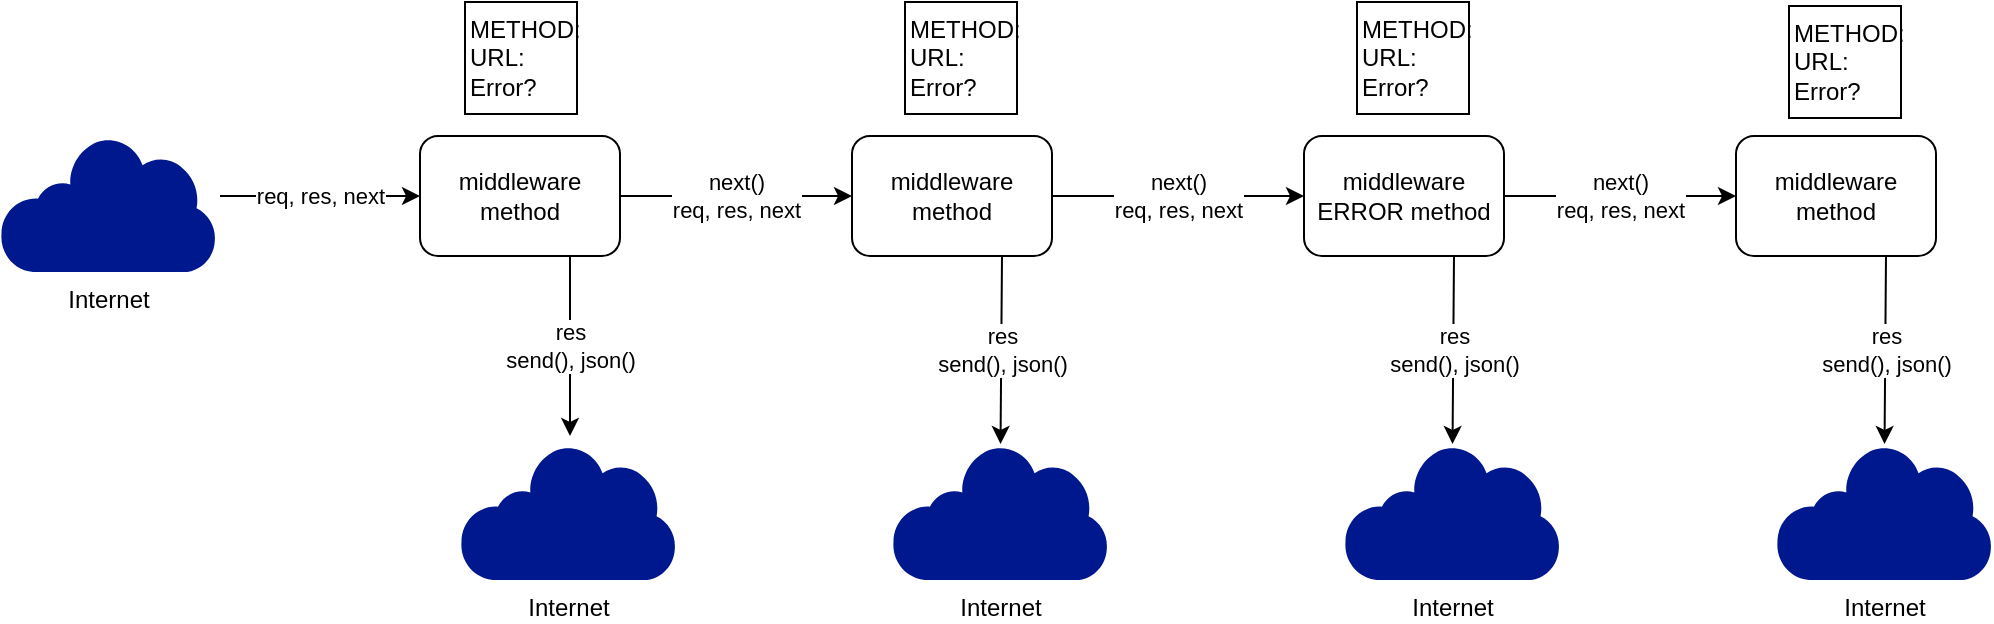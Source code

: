 <mxfile version="13.1.3" pages="2">
    <diagram id="xGGUFbsOLoyS068tVTB8" name="Page-2">
        <mxGraphModel dx="1055" dy="877" grid="1" gridSize="10" guides="1" tooltips="1" connect="1" arrows="1" fold="1" page="1" pageScale="1" pageWidth="1100" pageHeight="850" math="0" shadow="0">
            <root>
                <mxCell id="WpvXGuL6eG4n0Ecaszn3-0"/>
                <mxCell id="WpvXGuL6eG4n0Ecaszn3-1" parent="WpvXGuL6eG4n0Ecaszn3-0"/>
                <mxCell id="KsUBee0An4PpvsD4i31I-0" value="req, res, next" style="endArrow=classic;html=1;" parent="WpvXGuL6eG4n0Ecaszn3-1" target="KsUBee0An4PpvsD4i31I-2" edge="1">
                    <mxGeometry width="50" height="50" relative="1" as="geometry">
                        <mxPoint x="170" y="320" as="sourcePoint"/>
                        <mxPoint x="250" y="320" as="targetPoint"/>
                    </mxGeometry>
                </mxCell>
                <mxCell id="KsUBee0An4PpvsD4i31I-1" value="next()&lt;br&gt;req, res, next" style="edgeStyle=orthogonalEdgeStyle;rounded=0;orthogonalLoop=1;jettySize=auto;html=1;" parent="WpvXGuL6eG4n0Ecaszn3-1" source="KsUBee0An4PpvsD4i31I-2" target="KsUBee0An4PpvsD4i31I-4" edge="1">
                    <mxGeometry relative="1" as="geometry"/>
                </mxCell>
                <mxCell id="KsUBee0An4PpvsD4i31I-2" value="middleware&lt;br&gt;method" style="rounded=1;whiteSpace=wrap;html=1;" parent="WpvXGuL6eG4n0Ecaszn3-1" vertex="1">
                    <mxGeometry x="270" y="290" width="100" height="60" as="geometry"/>
                </mxCell>
                <mxCell id="KsUBee0An4PpvsD4i31I-3" value="next()&lt;br&gt;req, res, next" style="edgeStyle=orthogonalEdgeStyle;rounded=0;orthogonalLoop=1;jettySize=auto;html=1;" parent="WpvXGuL6eG4n0Ecaszn3-1" source="KsUBee0An4PpvsD4i31I-4" target="KsUBee0An4PpvsD4i31I-6" edge="1">
                    <mxGeometry relative="1" as="geometry"/>
                </mxCell>
                <mxCell id="KsUBee0An4PpvsD4i31I-4" value="middleware&lt;br&gt;method" style="rounded=1;whiteSpace=wrap;html=1;" parent="WpvXGuL6eG4n0Ecaszn3-1" vertex="1">
                    <mxGeometry x="486" y="290" width="100" height="60" as="geometry"/>
                </mxCell>
                <mxCell id="KsUBee0An4PpvsD4i31I-5" value="next()&lt;br&gt;req, res, next" style="edgeStyle=orthogonalEdgeStyle;rounded=0;orthogonalLoop=1;jettySize=auto;html=1;" parent="WpvXGuL6eG4n0Ecaszn3-1" source="KsUBee0An4PpvsD4i31I-6" target="KsUBee0An4PpvsD4i31I-7" edge="1">
                    <mxGeometry relative="1" as="geometry"/>
                </mxCell>
                <mxCell id="KsUBee0An4PpvsD4i31I-6" value="middleware&lt;br&gt;ERROR method" style="rounded=1;whiteSpace=wrap;html=1;" parent="WpvXGuL6eG4n0Ecaszn3-1" vertex="1">
                    <mxGeometry x="712" y="290" width="100" height="60" as="geometry"/>
                </mxCell>
                <mxCell id="KsUBee0An4PpvsD4i31I-7" value="middleware&lt;br&gt;method" style="rounded=1;whiteSpace=wrap;html=1;" parent="WpvXGuL6eG4n0Ecaszn3-1" vertex="1">
                    <mxGeometry x="928" y="290" width="100" height="60" as="geometry"/>
                </mxCell>
                <mxCell id="KsUBee0An4PpvsD4i31I-8" value="res&lt;br&gt;send(), json()" style="endArrow=classic;html=1;exitX=0.75;exitY=1;exitDx=0;exitDy=0;" parent="WpvXGuL6eG4n0Ecaszn3-1" source="KsUBee0An4PpvsD4i31I-2" edge="1">
                    <mxGeometry width="50" height="50" relative="1" as="geometry">
                        <mxPoint x="160" y="420" as="sourcePoint"/>
                        <mxPoint x="345" y="440" as="targetPoint"/>
                    </mxGeometry>
                </mxCell>
                <mxCell id="KsUBee0An4PpvsD4i31I-9" value="res&lt;br&gt;send(), json()" style="endArrow=classic;html=1;exitX=0.75;exitY=1;exitDx=0;exitDy=0;" parent="WpvXGuL6eG4n0Ecaszn3-1" source="KsUBee0An4PpvsD4i31I-4" target="KsUBee0An4PpvsD4i31I-13" edge="1">
                    <mxGeometry width="50" height="50" relative="1" as="geometry">
                        <mxPoint x="355" y="360" as="sourcePoint"/>
                        <mxPoint x="525" y="440" as="targetPoint"/>
                    </mxGeometry>
                </mxCell>
                <mxCell id="KsUBee0An4PpvsD4i31I-10" value="res&lt;br&gt;send(), json()" style="endArrow=classic;html=1;exitX=0.75;exitY=1;exitDx=0;exitDy=0;" parent="WpvXGuL6eG4n0Ecaszn3-1" source="KsUBee0An4PpvsD4i31I-6" target="KsUBee0An4PpvsD4i31I-14" edge="1">
                    <mxGeometry width="50" height="50" relative="1" as="geometry">
                        <mxPoint x="365" y="370" as="sourcePoint"/>
                        <mxPoint x="705" y="440" as="targetPoint"/>
                    </mxGeometry>
                </mxCell>
                <mxCell id="KsUBee0An4PpvsD4i31I-11" value="res&lt;br&gt;send(), json()" style="endArrow=classic;html=1;exitX=0.75;exitY=1;exitDx=0;exitDy=0;" parent="WpvXGuL6eG4n0Ecaszn3-1" source="KsUBee0An4PpvsD4i31I-7" target="KsUBee0An4PpvsD4i31I-15" edge="1">
                    <mxGeometry width="50" height="50" relative="1" as="geometry">
                        <mxPoint x="375" y="380" as="sourcePoint"/>
                        <mxPoint x="885" y="440" as="targetPoint"/>
                    </mxGeometry>
                </mxCell>
                <mxCell id="KsUBee0An4PpvsD4i31I-12" value="Internet" style="shadow=0;dashed=0;html=1;strokeColor=none;shape=mxgraph.mscae.enterprise.internet;fillColor=#00188D;align=center;labelPosition=center;verticalLabelPosition=bottom;verticalAlign=top;" parent="WpvXGuL6eG4n0Ecaszn3-1" vertex="1">
                    <mxGeometry x="290" y="444.0" width="108" height="68" as="geometry"/>
                </mxCell>
                <mxCell id="KsUBee0An4PpvsD4i31I-13" value="Internet" style="shadow=0;dashed=0;html=1;strokeColor=none;shape=mxgraph.mscae.enterprise.internet;fillColor=#00188D;align=center;labelPosition=center;verticalLabelPosition=bottom;verticalAlign=top;" parent="WpvXGuL6eG4n0Ecaszn3-1" vertex="1">
                    <mxGeometry x="506" y="444.0" width="108" height="68" as="geometry"/>
                </mxCell>
                <mxCell id="KsUBee0An4PpvsD4i31I-14" value="Internet" style="shadow=0;dashed=0;html=1;strokeColor=none;shape=mxgraph.mscae.enterprise.internet;fillColor=#00188D;align=center;labelPosition=center;verticalLabelPosition=bottom;verticalAlign=top;" parent="WpvXGuL6eG4n0Ecaszn3-1" vertex="1">
                    <mxGeometry x="732" y="444.0" width="108" height="68" as="geometry"/>
                </mxCell>
                <mxCell id="KsUBee0An4PpvsD4i31I-15" value="Internet" style="shadow=0;dashed=0;html=1;strokeColor=none;shape=mxgraph.mscae.enterprise.internet;fillColor=#00188D;align=center;labelPosition=center;verticalLabelPosition=bottom;verticalAlign=top;" parent="WpvXGuL6eG4n0Ecaszn3-1" vertex="1">
                    <mxGeometry x="948" y="444.0" width="108" height="68" as="geometry"/>
                </mxCell>
                <mxCell id="KsUBee0An4PpvsD4i31I-16" value="Internet" style="shadow=0;dashed=0;html=1;strokeColor=none;shape=mxgraph.mscae.enterprise.internet;fillColor=#00188D;align=center;labelPosition=center;verticalLabelPosition=bottom;verticalAlign=top;" parent="WpvXGuL6eG4n0Ecaszn3-1" vertex="1">
                    <mxGeometry x="60" y="290.0" width="108" height="68" as="geometry"/>
                </mxCell>
                <mxCell id="R6qIgAeARZU4BfMvla32-0" value="METHOD:&lt;br&gt;URL:&lt;br&gt;Error?" style="whiteSpace=wrap;html=1;aspect=fixed;align=left;" parent="WpvXGuL6eG4n0Ecaszn3-1" vertex="1">
                    <mxGeometry x="292.5" y="223" width="56" height="56" as="geometry"/>
                </mxCell>
                <mxCell id="R6qIgAeARZU4BfMvla32-1" value="METHOD:&lt;br&gt;URL:&lt;br&gt;Error?" style="whiteSpace=wrap;html=1;aspect=fixed;align=left;" parent="WpvXGuL6eG4n0Ecaszn3-1" vertex="1">
                    <mxGeometry x="512.5" y="223" width="56" height="56" as="geometry"/>
                </mxCell>
                <mxCell id="R6qIgAeARZU4BfMvla32-2" value="METHOD:&lt;br&gt;URL:&lt;br&gt;Error?" style="whiteSpace=wrap;html=1;aspect=fixed;align=left;" parent="WpvXGuL6eG4n0Ecaszn3-1" vertex="1">
                    <mxGeometry x="738.5" y="223" width="56" height="56" as="geometry"/>
                </mxCell>
                <mxCell id="R6qIgAeARZU4BfMvla32-3" value="METHOD:&lt;br&gt;URL:&lt;br&gt;Error?" style="whiteSpace=wrap;html=1;aspect=fixed;align=left;" parent="WpvXGuL6eG4n0Ecaszn3-1" vertex="1">
                    <mxGeometry x="954.5" y="225" width="56" height="56" as="geometry"/>
                </mxCell>
            </root>
        </mxGraphModel>
    </diagram>
    <diagram id="xfdPfUZH5vLJ2kTz__Rk" name="Page-1">
        <mxGraphModel dx="1055" dy="877" grid="1" gridSize="10" guides="1" tooltips="1" connect="1" arrows="1" fold="1" page="1" pageScale="1" pageWidth="1100" pageHeight="850" math="0" shadow="0">
            <root>
                <mxCell id="0"/>
                <mxCell id="1" parent="0"/>
                <mxCell id="VAZJaYTLyo-TRb7evhht-1" value="req, res, next" style="endArrow=classic;html=1;" parent="1" target="VAZJaYTLyo-TRb7evhht-2" edge="1">
                    <mxGeometry width="50" height="50" relative="1" as="geometry">
                        <mxPoint x="176" y="160" as="sourcePoint"/>
                        <mxPoint x="256" y="160" as="targetPoint"/>
                    </mxGeometry>
                </mxCell>
                <mxCell id="VAZJaYTLyo-TRb7evhht-4" value="next()&lt;br&gt;req, res, next" style="edgeStyle=orthogonalEdgeStyle;rounded=0;orthogonalLoop=1;jettySize=auto;html=1;" parent="1" source="VAZJaYTLyo-TRb7evhht-2" target="VAZJaYTLyo-TRb7evhht-3" edge="1">
                    <mxGeometry relative="1" as="geometry"/>
                </mxCell>
                <mxCell id="VAZJaYTLyo-TRb7evhht-2" value="middleware&lt;br&gt;method" style="rounded=1;whiteSpace=wrap;html=1;" parent="1" vertex="1">
                    <mxGeometry x="276" y="130" width="100" height="59" as="geometry"/>
                </mxCell>
                <mxCell id="VAZJaYTLyo-TRb7evhht-6" value="next()&lt;br&gt;req, res, next" style="edgeStyle=orthogonalEdgeStyle;rounded=0;orthogonalLoop=1;jettySize=auto;html=1;" parent="1" source="VAZJaYTLyo-TRb7evhht-3" target="VAZJaYTLyo-TRb7evhht-5" edge="1">
                    <mxGeometry relative="1" as="geometry"/>
                </mxCell>
                <mxCell id="VAZJaYTLyo-TRb7evhht-3" value="middleware&lt;br&gt;method" style="rounded=1;whiteSpace=wrap;html=1;" parent="1" vertex="1">
                    <mxGeometry x="492" y="130" width="100" height="59" as="geometry"/>
                </mxCell>
                <mxCell id="VAZJaYTLyo-TRb7evhht-8" value="next()&lt;br&gt;req, res, next" style="edgeStyle=orthogonalEdgeStyle;rounded=0;orthogonalLoop=1;jettySize=auto;html=1;" parent="1" source="VAZJaYTLyo-TRb7evhht-5" target="VAZJaYTLyo-TRb7evhht-7" edge="1">
                    <mxGeometry relative="1" as="geometry"/>
                </mxCell>
                <mxCell id="VAZJaYTLyo-TRb7evhht-5" value="middleware&lt;br&gt;method" style="rounded=1;whiteSpace=wrap;html=1;" parent="1" vertex="1">
                    <mxGeometry x="718" y="130" width="100" height="59" as="geometry"/>
                </mxCell>
                <mxCell id="VAZJaYTLyo-TRb7evhht-7" value="middleware&lt;br&gt;method" style="rounded=1;whiteSpace=wrap;html=1;" parent="1" vertex="1">
                    <mxGeometry x="934" y="130" width="100" height="59" as="geometry"/>
                </mxCell>
                <mxCell id="VAZJaYTLyo-TRb7evhht-10" value="res&lt;br&gt;send(), json()" style="endArrow=classic;html=1;exitX=0.75;exitY=1;exitDx=0;exitDy=0;" parent="1" source="VAZJaYTLyo-TRb7evhht-2" edge="1">
                    <mxGeometry width="50" height="50" relative="1" as="geometry">
                        <mxPoint x="166" y="260" as="sourcePoint"/>
                        <mxPoint x="351.5" y="290" as="targetPoint"/>
                    </mxGeometry>
                </mxCell>
                <mxCell id="VAZJaYTLyo-TRb7evhht-11" value="res&lt;br&gt;send(), json()" style="endArrow=classic;html=1;exitX=0.75;exitY=1;exitDx=0;exitDy=0;" parent="1" source="VAZJaYTLyo-TRb7evhht-3" edge="1">
                    <mxGeometry width="50" height="50" relative="1" as="geometry">
                        <mxPoint x="361" y="200" as="sourcePoint"/>
                        <mxPoint x="566.5" y="290" as="targetPoint"/>
                    </mxGeometry>
                </mxCell>
                <mxCell id="VAZJaYTLyo-TRb7evhht-12" value="res&lt;br&gt;send(), json()" style="endArrow=classic;html=1;exitX=0.75;exitY=1;exitDx=0;exitDy=0;" parent="1" source="VAZJaYTLyo-TRb7evhht-5" edge="1">
                    <mxGeometry width="50" height="50" relative="1" as="geometry">
                        <mxPoint x="371" y="210" as="sourcePoint"/>
                        <mxPoint x="792.5" y="290" as="targetPoint"/>
                    </mxGeometry>
                </mxCell>
                <mxCell id="VAZJaYTLyo-TRb7evhht-13" value="res&lt;br&gt;send(), json()" style="endArrow=classic;html=1;exitX=0.75;exitY=1;exitDx=0;exitDy=0;" parent="1" source="VAZJaYTLyo-TRb7evhht-7" edge="1">
                    <mxGeometry width="50" height="50" relative="1" as="geometry">
                        <mxPoint x="381" y="220" as="sourcePoint"/>
                        <mxPoint x="1008.266" y="284" as="targetPoint"/>
                    </mxGeometry>
                </mxCell>
                <mxCell id="7LSt0xG8JGpei_P14OA7-5" value="Internet" style="shadow=0;dashed=0;html=1;strokeColor=none;shape=mxgraph.mscae.enterprise.internet;fillColor=#00188D;align=center;labelPosition=center;verticalLabelPosition=bottom;verticalAlign=top;" parent="1" vertex="1">
                    <mxGeometry x="66" y="130.0" width="108" height="67" as="geometry"/>
                </mxCell>
                <mxCell id="mTvhhc63JlK8sjDjgllF-1" value="METHOD:&lt;br&gt;URL:" style="whiteSpace=wrap;html=1;aspect=fixed;align=left;" parent="1" vertex="1">
                    <mxGeometry x="294" y="60" width="56" height="55" as="geometry"/>
                </mxCell>
                <mxCell id="mTvhhc63JlK8sjDjgllF-2" value="METHOD:&lt;br&gt;URL:" style="whiteSpace=wrap;html=1;aspect=fixed;align=left;" parent="1" vertex="1">
                    <mxGeometry x="514" y="60" width="56" height="55" as="geometry"/>
                </mxCell>
                <mxCell id="mTvhhc63JlK8sjDjgllF-3" value="METHOD:&lt;br&gt;URL:" style="whiteSpace=wrap;html=1;aspect=fixed;align=left;" parent="1" vertex="1">
                    <mxGeometry x="740" y="60" width="56" height="55" as="geometry"/>
                </mxCell>
                <mxCell id="mTvhhc63JlK8sjDjgllF-4" value="METHOD:&lt;br&gt;URL:" style="whiteSpace=wrap;html=1;aspect=fixed;align=left;" parent="1" vertex="1">
                    <mxGeometry x="956" y="62" width="56" height="55" as="geometry"/>
                </mxCell>
                <mxCell id="nFWLGI8USRD-Fi9ta-_A-1" value="" style="endArrow=classic;html=1;exitX=0.75;exitY=1;exitDx=0;exitDy=0;" parent="1" source="VAZJaYTLyo-TRb7evhht-7" target="7LSt0xG8JGpei_P14OA7-5" edge="1">
                    <mxGeometry width="50" height="50" relative="1" as="geometry">
                        <mxPoint x="1012.5" y="280" as="sourcePoint"/>
                        <mxPoint x="142.5" y="390" as="targetPoint"/>
                        <Array as="points">
                            <mxPoint x="1009.5" y="290"/>
                            <mxPoint x="120.5" y="290"/>
                        </Array>
                    </mxGeometry>
                </mxCell>
                <mxCell id="a7GYGJ2djlalggjTifqG-1" value="req, res, next" style="endArrow=classic;html=1;" parent="1" target="a7GYGJ2djlalggjTifqG-3" edge="1">
                    <mxGeometry width="50" height="50" relative="1" as="geometry">
                        <mxPoint x="176" y="470" as="sourcePoint"/>
                        <mxPoint x="256" y="470" as="targetPoint"/>
                    </mxGeometry>
                </mxCell>
                <mxCell id="a7GYGJ2djlalggjTifqG-2" value="next()&lt;br&gt;req, res, next" style="edgeStyle=orthogonalEdgeStyle;rounded=0;orthogonalLoop=1;jettySize=auto;html=1;" parent="1" source="a7GYGJ2djlalggjTifqG-3" target="a7GYGJ2djlalggjTifqG-5" edge="1">
                    <mxGeometry relative="1" as="geometry"/>
                </mxCell>
                <mxCell id="a7GYGJ2djlalggjTifqG-3" value="Router" style="rounded=1;whiteSpace=wrap;html=1;" parent="1" vertex="1">
                    <mxGeometry x="276" y="440" width="100" height="59" as="geometry"/>
                </mxCell>
                <mxCell id="a7GYGJ2djlalggjTifqG-4" value="next()&lt;br&gt;req, res, next" style="edgeStyle=orthogonalEdgeStyle;rounded=0;orthogonalLoop=1;jettySize=auto;html=1;" parent="1" source="a7GYGJ2djlalggjTifqG-5" target="a7GYGJ2djlalggjTifqG-7" edge="1">
                    <mxGeometry relative="1" as="geometry"/>
                </mxCell>
                <mxCell id="a7GYGJ2djlalggjTifqG-5" value="middleware&lt;br&gt;method" style="rounded=1;whiteSpace=wrap;html=1;" parent="1" vertex="1">
                    <mxGeometry x="492" y="440" width="100" height="59" as="geometry"/>
                </mxCell>
                <mxCell id="a7GYGJ2djlalggjTifqG-6" value="next()&lt;br&gt;req, res, next" style="edgeStyle=orthogonalEdgeStyle;rounded=0;orthogonalLoop=1;jettySize=auto;html=1;" parent="1" source="a7GYGJ2djlalggjTifqG-7" target="a7GYGJ2djlalggjTifqG-8" edge="1">
                    <mxGeometry relative="1" as="geometry"/>
                </mxCell>
                <mxCell id="a7GYGJ2djlalggjTifqG-7" value="middleware&lt;br&gt;method" style="rounded=1;whiteSpace=wrap;html=1;" parent="1" vertex="1">
                    <mxGeometry x="718" y="440" width="100" height="59" as="geometry"/>
                </mxCell>
                <mxCell id="a7GYGJ2djlalggjTifqG-8" value="middleware&lt;br&gt;method" style="rounded=1;whiteSpace=wrap;html=1;" parent="1" vertex="1">
                    <mxGeometry x="934" y="440" width="100" height="59" as="geometry"/>
                </mxCell>
                <mxCell id="a7GYGJ2djlalggjTifqG-9" value="res&lt;br&gt;send(), json()" style="endArrow=classic;html=1;exitX=0.75;exitY=1;exitDx=0;exitDy=0;" parent="1" source="a7GYGJ2djlalggjTifqG-3" edge="1">
                    <mxGeometry width="50" height="50" relative="1" as="geometry">
                        <mxPoint x="166" y="570" as="sourcePoint"/>
                        <mxPoint x="351.5" y="600" as="targetPoint"/>
                    </mxGeometry>
                </mxCell>
                <mxCell id="a7GYGJ2djlalggjTifqG-10" value="res&lt;br&gt;send(), json()" style="endArrow=classic;html=1;exitX=0.75;exitY=1;exitDx=0;exitDy=0;" parent="1" source="a7GYGJ2djlalggjTifqG-5" edge="1">
                    <mxGeometry width="50" height="50" relative="1" as="geometry">
                        <mxPoint x="361" y="510" as="sourcePoint"/>
                        <mxPoint x="566.5" y="600" as="targetPoint"/>
                    </mxGeometry>
                </mxCell>
                <mxCell id="a7GYGJ2djlalggjTifqG-11" value="res&lt;br&gt;send(), json()" style="endArrow=classic;html=1;exitX=0.75;exitY=1;exitDx=0;exitDy=0;" parent="1" source="a7GYGJ2djlalggjTifqG-7" edge="1">
                    <mxGeometry width="50" height="50" relative="1" as="geometry">
                        <mxPoint x="371" y="520" as="sourcePoint"/>
                        <mxPoint x="792.5" y="600" as="targetPoint"/>
                    </mxGeometry>
                </mxCell>
                <mxCell id="a7GYGJ2djlalggjTifqG-12" value="res&lt;br&gt;send(), json()" style="endArrow=classic;html=1;exitX=0.75;exitY=1;exitDx=0;exitDy=0;" parent="1" source="a7GYGJ2djlalggjTifqG-8" edge="1">
                    <mxGeometry width="50" height="50" relative="1" as="geometry">
                        <mxPoint x="381" y="530" as="sourcePoint"/>
                        <mxPoint x="1008.266" y="594" as="targetPoint"/>
                    </mxGeometry>
                </mxCell>
                <mxCell id="a7GYGJ2djlalggjTifqG-13" value="Internet" style="shadow=0;dashed=0;html=1;strokeColor=none;shape=mxgraph.mscae.enterprise.internet;fillColor=#00188D;align=center;labelPosition=center;verticalLabelPosition=bottom;verticalAlign=top;" parent="1" vertex="1">
                    <mxGeometry x="66" y="440.0" width="108" height="67" as="geometry"/>
                </mxCell>
                <mxCell id="a7GYGJ2djlalggjTifqG-14" value="URL:" style="whiteSpace=wrap;html=1;aspect=fixed;align=left;" parent="1" vertex="1">
                    <mxGeometry x="294" y="370" width="56" height="55" as="geometry"/>
                </mxCell>
                <mxCell id="a7GYGJ2djlalggjTifqG-15" value="METHOD:&lt;br&gt;URL:" style="whiteSpace=wrap;html=1;aspect=fixed;align=left;" parent="1" vertex="1">
                    <mxGeometry x="514" y="370" width="56" height="55" as="geometry"/>
                </mxCell>
                <mxCell id="a7GYGJ2djlalggjTifqG-16" value="METHOD:&lt;br&gt;URL:" style="whiteSpace=wrap;html=1;aspect=fixed;align=left;" parent="1" vertex="1">
                    <mxGeometry x="740" y="370" width="56" height="55" as="geometry"/>
                </mxCell>
                <mxCell id="a7GYGJ2djlalggjTifqG-17" value="METHOD:&lt;br&gt;URL:" style="whiteSpace=wrap;html=1;aspect=fixed;align=left;" parent="1" vertex="1">
                    <mxGeometry x="956" y="372" width="56" height="55" as="geometry"/>
                </mxCell>
                <mxCell id="a7GYGJ2djlalggjTifqG-18" value="" style="endArrow=classic;html=1;exitX=0.75;exitY=1;exitDx=0;exitDy=0;" parent="1" source="a7GYGJ2djlalggjTifqG-8" target="a7GYGJ2djlalggjTifqG-13" edge="1">
                    <mxGeometry width="50" height="50" relative="1" as="geometry">
                        <mxPoint x="1012.5" y="590" as="sourcePoint"/>
                        <mxPoint x="142.5" y="700" as="targetPoint"/>
                        <Array as="points">
                            <mxPoint x="1009.5" y="600"/>
                            <mxPoint x="120.5" y="600"/>
                        </Array>
                    </mxGeometry>
                </mxCell>
            </root>
        </mxGraphModel>
    </diagram>
</mxfile>